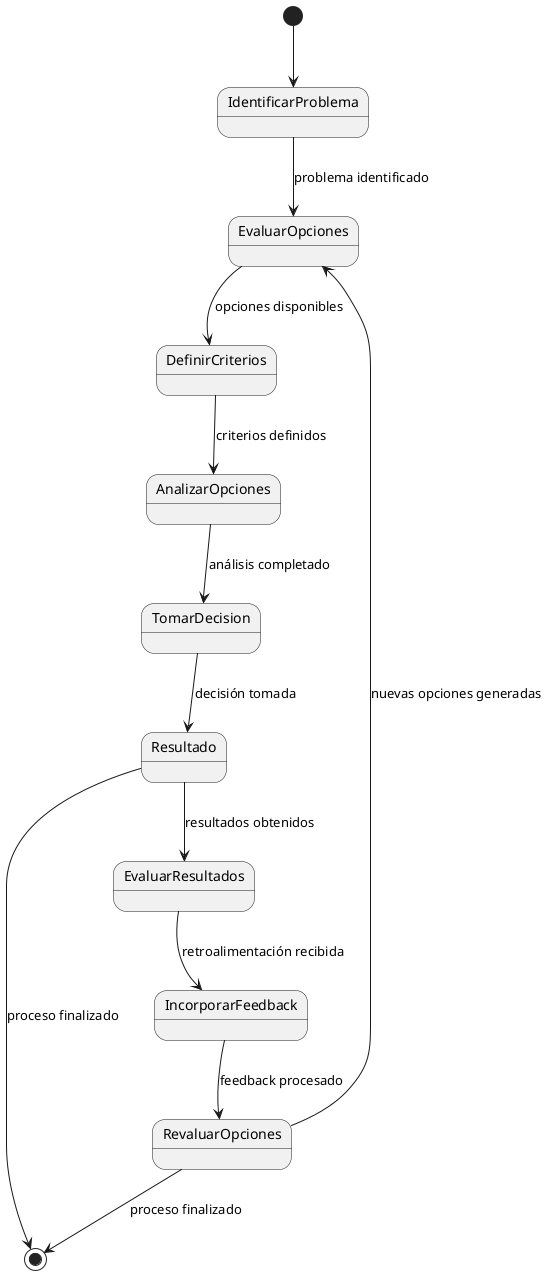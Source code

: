 @startuml
[*] --> IdentificarProblema

IdentificarProblema --> EvaluarOpciones : problema identificado
EvaluarOpciones --> DefinirCriterios : opciones disponibles
DefinirCriterios --> AnalizarOpciones : criterios definidos
AnalizarOpciones --> TomarDecision : análisis completado

TomarDecision --> Resultado : decisión tomada
Resultado --> EvaluarResultados : resultados obtenidos
EvaluarResultados --> IncorporarFeedback : retroalimentación recibida

IncorporarFeedback --> RevaluarOpciones : feedback procesado
RevaluarOpciones --> EvaluarOpciones : nuevas opciones generadas
RevaluarOpciones --> [*] : proceso finalizado

Resultado --> [*] : proceso finalizado
@enduml

